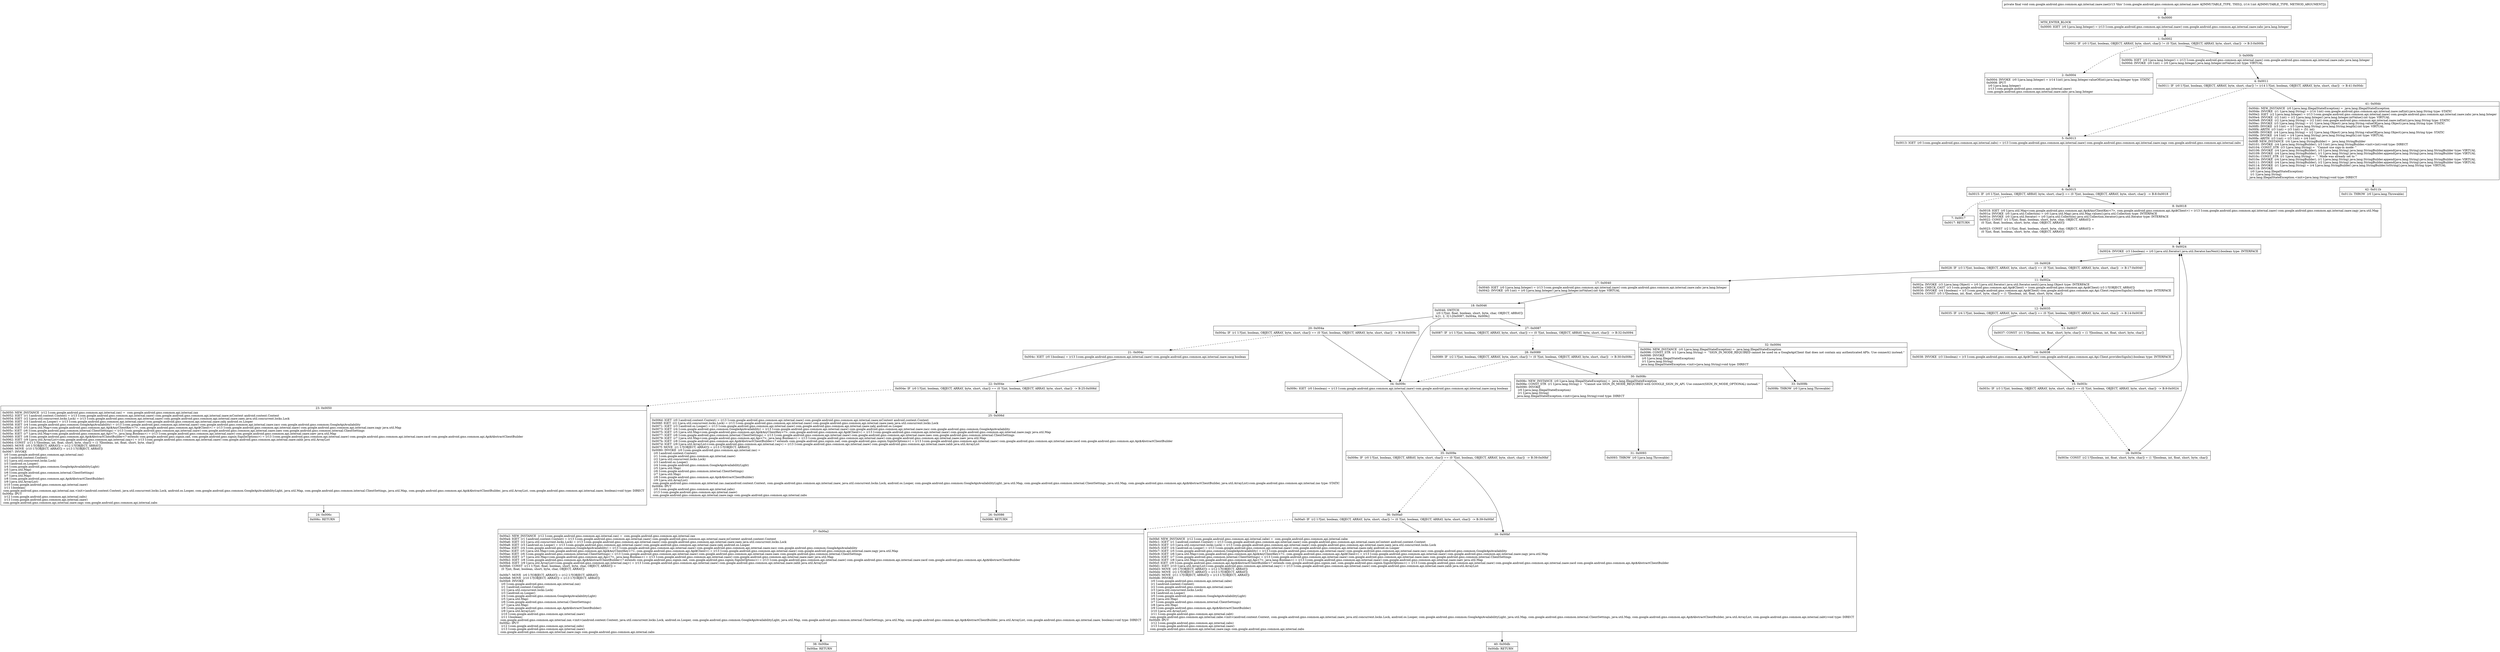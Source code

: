 digraph "CFG forcom.google.android.gms.common.api.internal.zaaw.zae(I)V" {
Node_0 [shape=record,label="{0\:\ 0x0000|MTH_ENTER_BLOCK\l|0x0000: IGET  (r0 I:java.lang.Integer) = (r13 I:com.google.android.gms.common.api.internal.zaaw) com.google.android.gms.common.api.internal.zaaw.zahc java.lang.Integer \l}"];
Node_1 [shape=record,label="{1\:\ 0x0002|0x0002: IF  (r0 I:?[int, boolean, OBJECT, ARRAY, byte, short, char]) != (0 ?[int, boolean, OBJECT, ARRAY, byte, short, char])  \-\> B:3:0x000b \l}"];
Node_2 [shape=record,label="{2\:\ 0x0004|0x0004: INVOKE  (r0 I:java.lang.Integer) = (r14 I:int) java.lang.Integer.valueOf(int):java.lang.Integer type: STATIC \l0x0008: IPUT  \l  (r0 I:java.lang.Integer)\l  (r13 I:com.google.android.gms.common.api.internal.zaaw)\l com.google.android.gms.common.api.internal.zaaw.zahc java.lang.Integer \l}"];
Node_3 [shape=record,label="{3\:\ 0x000b|0x000b: IGET  (r0 I:java.lang.Integer) = (r13 I:com.google.android.gms.common.api.internal.zaaw) com.google.android.gms.common.api.internal.zaaw.zahc java.lang.Integer \l0x000d: INVOKE  (r0 I:int) = (r0 I:java.lang.Integer) java.lang.Integer.intValue():int type: VIRTUAL \l}"];
Node_4 [shape=record,label="{4\:\ 0x0011|0x0011: IF  (r0 I:?[int, boolean, OBJECT, ARRAY, byte, short, char]) != (r14 I:?[int, boolean, OBJECT, ARRAY, byte, short, char])  \-\> B:41:0x00dc \l}"];
Node_5 [shape=record,label="{5\:\ 0x0013|0x0013: IGET  (r0 I:com.google.android.gms.common.api.internal.zabs) = (r13 I:com.google.android.gms.common.api.internal.zaaw) com.google.android.gms.common.api.internal.zaaw.zags com.google.android.gms.common.api.internal.zabs \l}"];
Node_6 [shape=record,label="{6\:\ 0x0015|0x0015: IF  (r0 I:?[int, boolean, OBJECT, ARRAY, byte, short, char]) == (0 ?[int, boolean, OBJECT, ARRAY, byte, short, char])  \-\> B:8:0x0018 \l}"];
Node_7 [shape=record,label="{7\:\ 0x0017|0x0017: RETURN   \l}"];
Node_8 [shape=record,label="{8\:\ 0x0018|0x0018: IGET  (r0 I:java.util.Map\<com.google.android.gms.common.api.Api$AnyClientKey\<?\>, com.google.android.gms.common.api.Api$Client\>) = (r13 I:com.google.android.gms.common.api.internal.zaaw) com.google.android.gms.common.api.internal.zaaw.zagy java.util.Map \l0x001a: INVOKE  (r0 I:java.util.Collection) = (r0 I:java.util.Map) java.util.Map.values():java.util.Collection type: INTERFACE \l0x001e: INVOKE  (r0 I:java.util.Iterator) = (r0 I:java.util.Collection) java.util.Collection.iterator():java.util.Iterator type: INTERFACE \l0x0022: CONST  (r1 I:?[int, float, boolean, short, byte, char, OBJECT, ARRAY]) = \l  (0 ?[int, float, boolean, short, byte, char, OBJECT, ARRAY])\l \l0x0023: CONST  (r2 I:?[int, float, boolean, short, byte, char, OBJECT, ARRAY]) = \l  (0 ?[int, float, boolean, short, byte, char, OBJECT, ARRAY])\l \l}"];
Node_9 [shape=record,label="{9\:\ 0x0024|0x0024: INVOKE  (r3 I:boolean) = (r0 I:java.util.Iterator) java.util.Iterator.hasNext():boolean type: INTERFACE \l}"];
Node_10 [shape=record,label="{10\:\ 0x0028|0x0028: IF  (r3 I:?[int, boolean, OBJECT, ARRAY, byte, short, char]) == (0 ?[int, boolean, OBJECT, ARRAY, byte, short, char])  \-\> B:17:0x0040 \l}"];
Node_11 [shape=record,label="{11\:\ 0x002a|0x002a: INVOKE  (r3 I:java.lang.Object) = (r0 I:java.util.Iterator) java.util.Iterator.next():java.lang.Object type: INTERFACE \l0x002e: CHECK_CAST  (r3 I:com.google.android.gms.common.api.Api$Client) = (com.google.android.gms.common.api.Api$Client) (r3 I:?[OBJECT, ARRAY]) \l0x0030: INVOKE  (r4 I:boolean) = (r3 I:com.google.android.gms.common.api.Api$Client) com.google.android.gms.common.api.Api.Client.requiresSignIn():boolean type: INTERFACE \l0x0034: CONST  (r5 I:?[boolean, int, float, short, byte, char]) = (1 ?[boolean, int, float, short, byte, char]) \l}"];
Node_12 [shape=record,label="{12\:\ 0x0035|0x0035: IF  (r4 I:?[int, boolean, OBJECT, ARRAY, byte, short, char]) == (0 ?[int, boolean, OBJECT, ARRAY, byte, short, char])  \-\> B:14:0x0038 \l}"];
Node_13 [shape=record,label="{13\:\ 0x0037|0x0037: CONST  (r1 I:?[boolean, int, float, short, byte, char]) = (1 ?[boolean, int, float, short, byte, char]) \l}"];
Node_14 [shape=record,label="{14\:\ 0x0038|0x0038: INVOKE  (r3 I:boolean) = (r3 I:com.google.android.gms.common.api.Api$Client) com.google.android.gms.common.api.Api.Client.providesSignIn():boolean type: INTERFACE \l}"];
Node_15 [shape=record,label="{15\:\ 0x003c|0x003c: IF  (r3 I:?[int, boolean, OBJECT, ARRAY, byte, short, char]) == (0 ?[int, boolean, OBJECT, ARRAY, byte, short, char])  \-\> B:9:0x0024 \l}"];
Node_16 [shape=record,label="{16\:\ 0x003e|0x003e: CONST  (r2 I:?[boolean, int, float, short, byte, char]) = (1 ?[boolean, int, float, short, byte, char]) \l}"];
Node_17 [shape=record,label="{17\:\ 0x0040|0x0040: IGET  (r0 I:java.lang.Integer) = (r13 I:com.google.android.gms.common.api.internal.zaaw) com.google.android.gms.common.api.internal.zaaw.zahc java.lang.Integer \l0x0042: INVOKE  (r0 I:int) = (r0 I:java.lang.Integer) java.lang.Integer.intValue():int type: VIRTUAL \l}"];
Node_18 [shape=record,label="{18\:\ 0x0046|0x0046: SWITCH  \l  (r0 I:?[int, float, boolean, short, byte, char, OBJECT, ARRAY])\l k:[1, 2, 3] t:[0x0087, 0x004a, 0x009c] \l}"];
Node_20 [shape=record,label="{20\:\ 0x004a|0x004a: IF  (r1 I:?[int, boolean, OBJECT, ARRAY, byte, short, char]) == (0 ?[int, boolean, OBJECT, ARRAY, byte, short, char])  \-\> B:34:0x009c \l}"];
Node_21 [shape=record,label="{21\:\ 0x004c|0x004c: IGET  (r0 I:boolean) = (r13 I:com.google.android.gms.common.api.internal.zaaw) com.google.android.gms.common.api.internal.zaaw.zacg boolean \l}"];
Node_22 [shape=record,label="{22\:\ 0x004e|0x004e: IF  (r0 I:?[int, boolean, OBJECT, ARRAY, byte, short, char]) == (0 ?[int, boolean, OBJECT, ARRAY, byte, short, char])  \-\> B:25:0x006d \l}"];
Node_23 [shape=record,label="{23\:\ 0x0050|0x0050: NEW_INSTANCE  (r12 I:com.google.android.gms.common.api.internal.zax) =  com.google.android.gms.common.api.internal.zax \l0x0052: IGET  (r1 I:android.content.Context) = (r13 I:com.google.android.gms.common.api.internal.zaaw) com.google.android.gms.common.api.internal.zaaw.mContext android.content.Context \l0x0054: IGET  (r2 I:java.util.concurrent.locks.Lock) = (r13 I:com.google.android.gms.common.api.internal.zaaw) com.google.android.gms.common.api.internal.zaaw.zaen java.util.concurrent.locks.Lock \l0x0056: IGET  (r3 I:android.os.Looper) = (r13 I:com.google.android.gms.common.api.internal.zaaw) com.google.android.gms.common.api.internal.zaaw.zabj android.os.Looper \l0x0058: IGET  (r4 I:com.google.android.gms.common.GoogleApiAvailability) = (r13 I:com.google.android.gms.common.api.internal.zaaw) com.google.android.gms.common.api.internal.zaaw.zacc com.google.android.gms.common.GoogleApiAvailability \l0x005a: IGET  (r5 I:java.util.Map\<com.google.android.gms.common.api.Api$AnyClientKey\<?\>, com.google.android.gms.common.api.Api$Client\>) = (r13 I:com.google.android.gms.common.api.internal.zaaw) com.google.android.gms.common.api.internal.zaaw.zagy java.util.Map \l0x005c: IGET  (r6 I:com.google.android.gms.common.internal.ClientSettings) = (r13 I:com.google.android.gms.common.api.internal.zaaw) com.google.android.gms.common.api.internal.zaaw.zaes com.google.android.gms.common.internal.ClientSettings \l0x005e: IGET  (r7 I:java.util.Map\<com.google.android.gms.common.api.Api\<?\>, java.lang.Boolean\>) = (r13 I:com.google.android.gms.common.api.internal.zaaw) com.google.android.gms.common.api.internal.zaaw.zaev java.util.Map \l0x0060: IGET  (r8 I:com.google.android.gms.common.api.Api$AbstractClientBuilder\<? extends com.google.android.gms.signin.zad, com.google.android.gms.signin.SignInOptions\>) = (r13 I:com.google.android.gms.common.api.internal.zaaw) com.google.android.gms.common.api.internal.zaaw.zacd com.google.android.gms.common.api.Api$AbstractClientBuilder \l0x0062: IGET  (r9 I:java.util.ArrayList\<com.google.android.gms.common.api.internal.zaq\>) = (r13 I:com.google.android.gms.common.api.internal.zaaw) com.google.android.gms.common.api.internal.zaaw.zahb java.util.ArrayList \l0x0064: CONST  (r11 I:?[boolean, int, float, short, byte, char]) = (1 ?[boolean, int, float, short, byte, char]) \l0x0065: MOVE  (r0 I:?[OBJECT, ARRAY]) = (r12 I:?[OBJECT, ARRAY]) \l0x0066: MOVE  (r10 I:?[OBJECT, ARRAY]) = (r13 I:?[OBJECT, ARRAY]) \l0x0067: INVOKE  \l  (r0 I:com.google.android.gms.common.api.internal.zax)\l  (r1 I:android.content.Context)\l  (r2 I:java.util.concurrent.locks.Lock)\l  (r3 I:android.os.Looper)\l  (r4 I:com.google.android.gms.common.GoogleApiAvailabilityLight)\l  (r5 I:java.util.Map)\l  (r6 I:com.google.android.gms.common.internal.ClientSettings)\l  (r7 I:java.util.Map)\l  (r8 I:com.google.android.gms.common.api.Api$AbstractClientBuilder)\l  (r9 I:java.util.ArrayList)\l  (r10 I:com.google.android.gms.common.api.internal.zaaw)\l  (r11 I:boolean)\l com.google.android.gms.common.api.internal.zax.\<init\>(android.content.Context, java.util.concurrent.locks.Lock, android.os.Looper, com.google.android.gms.common.GoogleApiAvailabilityLight, java.util.Map, com.google.android.gms.common.internal.ClientSettings, java.util.Map, com.google.android.gms.common.api.Api$AbstractClientBuilder, java.util.ArrayList, com.google.android.gms.common.api.internal.zaaw, boolean):void type: DIRECT \l0x006a: IPUT  \l  (r12 I:com.google.android.gms.common.api.internal.zabs)\l  (r13 I:com.google.android.gms.common.api.internal.zaaw)\l com.google.android.gms.common.api.internal.zaaw.zags com.google.android.gms.common.api.internal.zabs \l}"];
Node_24 [shape=record,label="{24\:\ 0x006c|0x006c: RETURN   \l}"];
Node_25 [shape=record,label="{25\:\ 0x006d|0x006d: IGET  (r0 I:android.content.Context) = (r13 I:com.google.android.gms.common.api.internal.zaaw) com.google.android.gms.common.api.internal.zaaw.mContext android.content.Context \l0x006f: IGET  (r2 I:java.util.concurrent.locks.Lock) = (r13 I:com.google.android.gms.common.api.internal.zaaw) com.google.android.gms.common.api.internal.zaaw.zaen java.util.concurrent.locks.Lock \l0x0071: IGET  (r3 I:android.os.Looper) = (r13 I:com.google.android.gms.common.api.internal.zaaw) com.google.android.gms.common.api.internal.zaaw.zabj android.os.Looper \l0x0073: IGET  (r4 I:com.google.android.gms.common.GoogleApiAvailability) = (r13 I:com.google.android.gms.common.api.internal.zaaw) com.google.android.gms.common.api.internal.zaaw.zacc com.google.android.gms.common.GoogleApiAvailability \l0x0075: IGET  (r5 I:java.util.Map\<com.google.android.gms.common.api.Api$AnyClientKey\<?\>, com.google.android.gms.common.api.Api$Client\>) = (r13 I:com.google.android.gms.common.api.internal.zaaw) com.google.android.gms.common.api.internal.zaaw.zagy java.util.Map \l0x0077: IGET  (r6 I:com.google.android.gms.common.internal.ClientSettings) = (r13 I:com.google.android.gms.common.api.internal.zaaw) com.google.android.gms.common.api.internal.zaaw.zaes com.google.android.gms.common.internal.ClientSettings \l0x0079: IGET  (r7 I:java.util.Map\<com.google.android.gms.common.api.Api\<?\>, java.lang.Boolean\>) = (r13 I:com.google.android.gms.common.api.internal.zaaw) com.google.android.gms.common.api.internal.zaaw.zaev java.util.Map \l0x007b: IGET  (r8 I:com.google.android.gms.common.api.Api$AbstractClientBuilder\<? extends com.google.android.gms.signin.zad, com.google.android.gms.signin.SignInOptions\>) = (r13 I:com.google.android.gms.common.api.internal.zaaw) com.google.android.gms.common.api.internal.zaaw.zacd com.google.android.gms.common.api.Api$AbstractClientBuilder \l0x007d: IGET  (r9 I:java.util.ArrayList\<com.google.android.gms.common.api.internal.zaq\>) = (r13 I:com.google.android.gms.common.api.internal.zaaw) com.google.android.gms.common.api.internal.zaaw.zahb java.util.ArrayList \l0x007f: MOVE  (r1 I:?[OBJECT, ARRAY]) = (r13 I:?[OBJECT, ARRAY]) \l0x0080: INVOKE  (r0 I:com.google.android.gms.common.api.internal.zas) = \l  (r0 I:android.content.Context)\l  (r1 I:com.google.android.gms.common.api.internal.zaaw)\l  (r2 I:java.util.concurrent.locks.Lock)\l  (r3 I:android.os.Looper)\l  (r4 I:com.google.android.gms.common.GoogleApiAvailabilityLight)\l  (r5 I:java.util.Map)\l  (r6 I:com.google.android.gms.common.internal.ClientSettings)\l  (r7 I:java.util.Map)\l  (r8 I:com.google.android.gms.common.api.Api$AbstractClientBuilder)\l  (r9 I:java.util.ArrayList)\l com.google.android.gms.common.api.internal.zas.zaa(android.content.Context, com.google.android.gms.common.api.internal.zaaw, java.util.concurrent.locks.Lock, android.os.Looper, com.google.android.gms.common.GoogleApiAvailabilityLight, java.util.Map, com.google.android.gms.common.internal.ClientSettings, java.util.Map, com.google.android.gms.common.api.Api$AbstractClientBuilder, java.util.ArrayList):com.google.android.gms.common.api.internal.zas type: STATIC \l0x0084: IPUT  \l  (r0 I:com.google.android.gms.common.api.internal.zabs)\l  (r13 I:com.google.android.gms.common.api.internal.zaaw)\l com.google.android.gms.common.api.internal.zaaw.zags com.google.android.gms.common.api.internal.zabs \l}"];
Node_26 [shape=record,label="{26\:\ 0x0086|0x0086: RETURN   \l}"];
Node_27 [shape=record,label="{27\:\ 0x0087|0x0087: IF  (r1 I:?[int, boolean, OBJECT, ARRAY, byte, short, char]) == (0 ?[int, boolean, OBJECT, ARRAY, byte, short, char])  \-\> B:32:0x0094 \l}"];
Node_28 [shape=record,label="{28\:\ 0x0089|0x0089: IF  (r2 I:?[int, boolean, OBJECT, ARRAY, byte, short, char]) != (0 ?[int, boolean, OBJECT, ARRAY, byte, short, char])  \-\> B:30:0x008c \l}"];
Node_30 [shape=record,label="{30\:\ 0x008c|0x008c: NEW_INSTANCE  (r0 I:java.lang.IllegalStateException) =  java.lang.IllegalStateException \l0x008e: CONST_STR  (r1 I:java.lang.String) =  \"Cannot use SIGN_IN_MODE_REQUIRED with GOOGLE_SIGN_IN_API. Use connect(SIGN_IN_MODE_OPTIONAL) instead.\" \l0x0090: INVOKE  \l  (r0 I:java.lang.IllegalStateException)\l  (r1 I:java.lang.String)\l java.lang.IllegalStateException.\<init\>(java.lang.String):void type: DIRECT \l}"];
Node_31 [shape=record,label="{31\:\ 0x0093|0x0093: THROW  (r0 I:java.lang.Throwable) \l}"];
Node_32 [shape=record,label="{32\:\ 0x0094|0x0094: NEW_INSTANCE  (r0 I:java.lang.IllegalStateException) =  java.lang.IllegalStateException \l0x0096: CONST_STR  (r1 I:java.lang.String) =  \"SIGN_IN_MODE_REQUIRED cannot be used on a GoogleApiClient that does not contain any authenticated APIs. Use connect() instead.\" \l0x0098: INVOKE  \l  (r0 I:java.lang.IllegalStateException)\l  (r1 I:java.lang.String)\l java.lang.IllegalStateException.\<init\>(java.lang.String):void type: DIRECT \l}"];
Node_33 [shape=record,label="{33\:\ 0x009b|0x009b: THROW  (r0 I:java.lang.Throwable) \l}"];
Node_34 [shape=record,label="{34\:\ 0x009c|0x009c: IGET  (r0 I:boolean) = (r13 I:com.google.android.gms.common.api.internal.zaaw) com.google.android.gms.common.api.internal.zaaw.zacg boolean \l}"];
Node_35 [shape=record,label="{35\:\ 0x009e|0x009e: IF  (r0 I:?[int, boolean, OBJECT, ARRAY, byte, short, char]) == (0 ?[int, boolean, OBJECT, ARRAY, byte, short, char])  \-\> B:39:0x00bf \l}"];
Node_36 [shape=record,label="{36\:\ 0x00a0|0x00a0: IF  (r2 I:?[int, boolean, OBJECT, ARRAY, byte, short, char]) != (0 ?[int, boolean, OBJECT, ARRAY, byte, short, char])  \-\> B:39:0x00bf \l}"];
Node_37 [shape=record,label="{37\:\ 0x00a2|0x00a2: NEW_INSTANCE  (r12 I:com.google.android.gms.common.api.internal.zax) =  com.google.android.gms.common.api.internal.zax \l0x00a4: IGET  (r1 I:android.content.Context) = (r13 I:com.google.android.gms.common.api.internal.zaaw) com.google.android.gms.common.api.internal.zaaw.mContext android.content.Context \l0x00a6: IGET  (r2 I:java.util.concurrent.locks.Lock) = (r13 I:com.google.android.gms.common.api.internal.zaaw) com.google.android.gms.common.api.internal.zaaw.zaen java.util.concurrent.locks.Lock \l0x00a8: IGET  (r3 I:android.os.Looper) = (r13 I:com.google.android.gms.common.api.internal.zaaw) com.google.android.gms.common.api.internal.zaaw.zabj android.os.Looper \l0x00aa: IGET  (r4 I:com.google.android.gms.common.GoogleApiAvailability) = (r13 I:com.google.android.gms.common.api.internal.zaaw) com.google.android.gms.common.api.internal.zaaw.zacc com.google.android.gms.common.GoogleApiAvailability \l0x00ac: IGET  (r5 I:java.util.Map\<com.google.android.gms.common.api.Api$AnyClientKey\<?\>, com.google.android.gms.common.api.Api$Client\>) = (r13 I:com.google.android.gms.common.api.internal.zaaw) com.google.android.gms.common.api.internal.zaaw.zagy java.util.Map \l0x00ae: IGET  (r6 I:com.google.android.gms.common.internal.ClientSettings) = (r13 I:com.google.android.gms.common.api.internal.zaaw) com.google.android.gms.common.api.internal.zaaw.zaes com.google.android.gms.common.internal.ClientSettings \l0x00b0: IGET  (r7 I:java.util.Map\<com.google.android.gms.common.api.Api\<?\>, java.lang.Boolean\>) = (r13 I:com.google.android.gms.common.api.internal.zaaw) com.google.android.gms.common.api.internal.zaaw.zaev java.util.Map \l0x00b2: IGET  (r8 I:com.google.android.gms.common.api.Api$AbstractClientBuilder\<? extends com.google.android.gms.signin.zad, com.google.android.gms.signin.SignInOptions\>) = (r13 I:com.google.android.gms.common.api.internal.zaaw) com.google.android.gms.common.api.internal.zaaw.zacd com.google.android.gms.common.api.Api$AbstractClientBuilder \l0x00b4: IGET  (r9 I:java.util.ArrayList\<com.google.android.gms.common.api.internal.zaq\>) = (r13 I:com.google.android.gms.common.api.internal.zaaw) com.google.android.gms.common.api.internal.zaaw.zahb java.util.ArrayList \l0x00b6: CONST  (r11 I:?[int, float, boolean, short, byte, char, OBJECT, ARRAY]) = \l  (0 ?[int, float, boolean, short, byte, char, OBJECT, ARRAY])\l \l0x00b7: MOVE  (r0 I:?[OBJECT, ARRAY]) = (r12 I:?[OBJECT, ARRAY]) \l0x00b8: MOVE  (r10 I:?[OBJECT, ARRAY]) = (r13 I:?[OBJECT, ARRAY]) \l0x00b9: INVOKE  \l  (r0 I:com.google.android.gms.common.api.internal.zax)\l  (r1 I:android.content.Context)\l  (r2 I:java.util.concurrent.locks.Lock)\l  (r3 I:android.os.Looper)\l  (r4 I:com.google.android.gms.common.GoogleApiAvailabilityLight)\l  (r5 I:java.util.Map)\l  (r6 I:com.google.android.gms.common.internal.ClientSettings)\l  (r7 I:java.util.Map)\l  (r8 I:com.google.android.gms.common.api.Api$AbstractClientBuilder)\l  (r9 I:java.util.ArrayList)\l  (r10 I:com.google.android.gms.common.api.internal.zaaw)\l  (r11 I:boolean)\l com.google.android.gms.common.api.internal.zax.\<init\>(android.content.Context, java.util.concurrent.locks.Lock, android.os.Looper, com.google.android.gms.common.GoogleApiAvailabilityLight, java.util.Map, com.google.android.gms.common.internal.ClientSettings, java.util.Map, com.google.android.gms.common.api.Api$AbstractClientBuilder, java.util.ArrayList, com.google.android.gms.common.api.internal.zaaw, boolean):void type: DIRECT \l0x00bc: IPUT  \l  (r12 I:com.google.android.gms.common.api.internal.zabs)\l  (r13 I:com.google.android.gms.common.api.internal.zaaw)\l com.google.android.gms.common.api.internal.zaaw.zags com.google.android.gms.common.api.internal.zabs \l}"];
Node_38 [shape=record,label="{38\:\ 0x00be|0x00be: RETURN   \l}"];
Node_39 [shape=record,label="{39\:\ 0x00bf|0x00bf: NEW_INSTANCE  (r12 I:com.google.android.gms.common.api.internal.zabe) =  com.google.android.gms.common.api.internal.zabe \l0x00c1: IGET  (r1 I:android.content.Context) = (r13 I:com.google.android.gms.common.api.internal.zaaw) com.google.android.gms.common.api.internal.zaaw.mContext android.content.Context \l0x00c3: IGET  (r3 I:java.util.concurrent.locks.Lock) = (r13 I:com.google.android.gms.common.api.internal.zaaw) com.google.android.gms.common.api.internal.zaaw.zaen java.util.concurrent.locks.Lock \l0x00c5: IGET  (r4 I:android.os.Looper) = (r13 I:com.google.android.gms.common.api.internal.zaaw) com.google.android.gms.common.api.internal.zaaw.zabj android.os.Looper \l0x00c7: IGET  (r5 I:com.google.android.gms.common.GoogleApiAvailability) = (r13 I:com.google.android.gms.common.api.internal.zaaw) com.google.android.gms.common.api.internal.zaaw.zacc com.google.android.gms.common.GoogleApiAvailability \l0x00c9: IGET  (r6 I:java.util.Map\<com.google.android.gms.common.api.Api$AnyClientKey\<?\>, com.google.android.gms.common.api.Api$Client\>) = (r13 I:com.google.android.gms.common.api.internal.zaaw) com.google.android.gms.common.api.internal.zaaw.zagy java.util.Map \l0x00cb: IGET  (r7 I:com.google.android.gms.common.internal.ClientSettings) = (r13 I:com.google.android.gms.common.api.internal.zaaw) com.google.android.gms.common.api.internal.zaaw.zaes com.google.android.gms.common.internal.ClientSettings \l0x00cd: IGET  (r8 I:java.util.Map\<com.google.android.gms.common.api.Api\<?\>, java.lang.Boolean\>) = (r13 I:com.google.android.gms.common.api.internal.zaaw) com.google.android.gms.common.api.internal.zaaw.zaev java.util.Map \l0x00cf: IGET  (r9 I:com.google.android.gms.common.api.Api$AbstractClientBuilder\<? extends com.google.android.gms.signin.zad, com.google.android.gms.signin.SignInOptions\>) = (r13 I:com.google.android.gms.common.api.internal.zaaw) com.google.android.gms.common.api.internal.zaaw.zacd com.google.android.gms.common.api.Api$AbstractClientBuilder \l0x00d1: IGET  (r10 I:java.util.ArrayList\<com.google.android.gms.common.api.internal.zaq\>) = (r13 I:com.google.android.gms.common.api.internal.zaaw) com.google.android.gms.common.api.internal.zaaw.zahb java.util.ArrayList \l0x00d3: MOVE  (r0 I:?[OBJECT, ARRAY]) = (r12 I:?[OBJECT, ARRAY]) \l0x00d4: MOVE  (r2 I:?[OBJECT, ARRAY]) = (r13 I:?[OBJECT, ARRAY]) \l0x00d5: MOVE  (r11 I:?[OBJECT, ARRAY]) = (r13 I:?[OBJECT, ARRAY]) \l0x00d6: INVOKE  \l  (r0 I:com.google.android.gms.common.api.internal.zabe)\l  (r1 I:android.content.Context)\l  (r2 I:com.google.android.gms.common.api.internal.zaaw)\l  (r3 I:java.util.concurrent.locks.Lock)\l  (r4 I:android.os.Looper)\l  (r5 I:com.google.android.gms.common.GoogleApiAvailabilityLight)\l  (r6 I:java.util.Map)\l  (r7 I:com.google.android.gms.common.internal.ClientSettings)\l  (r8 I:java.util.Map)\l  (r9 I:com.google.android.gms.common.api.Api$AbstractClientBuilder)\l  (r10 I:java.util.ArrayList)\l  (r11 I:com.google.android.gms.common.api.internal.zabt)\l com.google.android.gms.common.api.internal.zabe.\<init\>(android.content.Context, com.google.android.gms.common.api.internal.zaaw, java.util.concurrent.locks.Lock, android.os.Looper, com.google.android.gms.common.GoogleApiAvailabilityLight, java.util.Map, com.google.android.gms.common.internal.ClientSettings, java.util.Map, com.google.android.gms.common.api.Api$AbstractClientBuilder, java.util.ArrayList, com.google.android.gms.common.api.internal.zabt):void type: DIRECT \l0x00d9: IPUT  \l  (r12 I:com.google.android.gms.common.api.internal.zabs)\l  (r13 I:com.google.android.gms.common.api.internal.zaaw)\l com.google.android.gms.common.api.internal.zaaw.zags com.google.android.gms.common.api.internal.zabs \l}"];
Node_40 [shape=record,label="{40\:\ 0x00db|0x00db: RETURN   \l}"];
Node_41 [shape=record,label="{41\:\ 0x00dc|0x00dc: NEW_INSTANCE  (r0 I:java.lang.IllegalStateException) =  java.lang.IllegalStateException \l0x00de: INVOKE  (r1 I:java.lang.String) = (r14 I:int) com.google.android.gms.common.api.internal.zaaw.zaf(int):java.lang.String type: STATIC \l0x00e2: IGET  (r2 I:java.lang.Integer) = (r13 I:com.google.android.gms.common.api.internal.zaaw) com.google.android.gms.common.api.internal.zaaw.zahc java.lang.Integer \l0x00e4: INVOKE  (r2 I:int) = (r2 I:java.lang.Integer) java.lang.Integer.intValue():int type: VIRTUAL \l0x00e8: INVOKE  (r2 I:java.lang.String) = (r2 I:int) com.google.android.gms.common.api.internal.zaaw.zaf(int):java.lang.String type: STATIC \l0x00ec: INVOKE  (r3 I:java.lang.String) = (r1 I:java.lang.Object) java.lang.String.valueOf(java.lang.Object):java.lang.String type: STATIC \l0x00f0: INVOKE  (r3 I:int) = (r3 I:java.lang.String) java.lang.String.length():int type: VIRTUAL \l0x00f4: ARITH  (r3 I:int) = (r3 I:int) + (51 int) \l0x00f6: INVOKE  (r4 I:java.lang.String) = (r2 I:java.lang.Object) java.lang.String.valueOf(java.lang.Object):java.lang.String type: STATIC \l0x00fa: INVOKE  (r4 I:int) = (r4 I:java.lang.String) java.lang.String.length():int type: VIRTUAL \l0x00fe: ARITH  (r3 I:int) = (r3 I:int) + (r4 I:int) \l0x00ff: NEW_INSTANCE  (r4 I:java.lang.StringBuilder) =  java.lang.StringBuilder \l0x0101: INVOKE  (r4 I:java.lang.StringBuilder), (r3 I:int) java.lang.StringBuilder.\<init\>(int):void type: DIRECT \l0x0104: CONST_STR  (r3 I:java.lang.String) =  \"Cannot use sign\-in mode: \" \l0x0106: INVOKE  (r4 I:java.lang.StringBuilder), (r3 I:java.lang.String) java.lang.StringBuilder.append(java.lang.String):java.lang.StringBuilder type: VIRTUAL \l0x0109: INVOKE  (r4 I:java.lang.StringBuilder), (r1 I:java.lang.String) java.lang.StringBuilder.append(java.lang.String):java.lang.StringBuilder type: VIRTUAL \l0x010c: CONST_STR  (r1 I:java.lang.String) =  \". Mode was already set to \" \l0x010e: INVOKE  (r4 I:java.lang.StringBuilder), (r1 I:java.lang.String) java.lang.StringBuilder.append(java.lang.String):java.lang.StringBuilder type: VIRTUAL \l0x0111: INVOKE  (r4 I:java.lang.StringBuilder), (r2 I:java.lang.String) java.lang.StringBuilder.append(java.lang.String):java.lang.StringBuilder type: VIRTUAL \l0x0114: INVOKE  (r1 I:java.lang.String) = (r4 I:java.lang.StringBuilder) java.lang.StringBuilder.toString():java.lang.String type: VIRTUAL \l0x0118: INVOKE  \l  (r0 I:java.lang.IllegalStateException)\l  (r1 I:java.lang.String)\l java.lang.IllegalStateException.\<init\>(java.lang.String):void type: DIRECT \l}"];
Node_42 [shape=record,label="{42\:\ 0x011b|0x011b: THROW  (r0 I:java.lang.Throwable) \l}"];
MethodNode[shape=record,label="{private final void com.google.android.gms.common.api.internal.zaaw.zae((r13 'this' I:com.google.android.gms.common.api.internal.zaaw A[IMMUTABLE_TYPE, THIS]), (r14 I:int A[IMMUTABLE_TYPE, METHOD_ARGUMENT])) }"];
MethodNode -> Node_0;
Node_0 -> Node_1;
Node_1 -> Node_2[style=dashed];
Node_1 -> Node_3;
Node_2 -> Node_5;
Node_3 -> Node_4;
Node_4 -> Node_5[style=dashed];
Node_4 -> Node_41;
Node_5 -> Node_6;
Node_6 -> Node_7[style=dashed];
Node_6 -> Node_8;
Node_8 -> Node_9;
Node_9 -> Node_10;
Node_10 -> Node_11[style=dashed];
Node_10 -> Node_17;
Node_11 -> Node_12;
Node_12 -> Node_13[style=dashed];
Node_12 -> Node_14;
Node_13 -> Node_14;
Node_14 -> Node_15;
Node_15 -> Node_9;
Node_15 -> Node_16[style=dashed];
Node_16 -> Node_9;
Node_17 -> Node_18;
Node_18 -> Node_20;
Node_18 -> Node_27;
Node_18 -> Node_34;
Node_20 -> Node_21[style=dashed];
Node_20 -> Node_34;
Node_21 -> Node_22;
Node_22 -> Node_23[style=dashed];
Node_22 -> Node_25;
Node_23 -> Node_24;
Node_25 -> Node_26;
Node_27 -> Node_28[style=dashed];
Node_27 -> Node_32;
Node_28 -> Node_30;
Node_28 -> Node_34[style=dashed];
Node_30 -> Node_31;
Node_32 -> Node_33;
Node_34 -> Node_35;
Node_35 -> Node_36[style=dashed];
Node_35 -> Node_39;
Node_36 -> Node_37[style=dashed];
Node_36 -> Node_39;
Node_37 -> Node_38;
Node_39 -> Node_40;
Node_41 -> Node_42;
}

